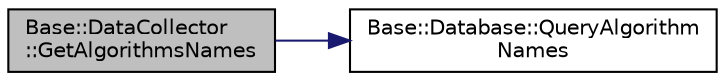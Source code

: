digraph "Base::DataCollector::GetAlgorithmsNames"
{
  edge [fontname="Helvetica",fontsize="10",labelfontname="Helvetica",labelfontsize="10"];
  node [fontname="Helvetica",fontsize="10",shape=record];
  rankdir="LR";
  Node1 [label="Base::DataCollector\l::GetAlgorithmsNames",height=0.2,width=0.4,color="black", fillcolor="grey75", style="filled" fontcolor="black"];
  Node1 -> Node2 [color="midnightblue",fontsize="10",style="solid",fontname="Helvetica"];
  Node2 [label="Base::Database::QueryAlgorithm\lNames",height=0.2,width=0.4,color="black", fillcolor="white", style="filled",URL="$classBase_1_1Database.html#a8e7191f1c4c56db540cc3787a51fb0bc"];
}
